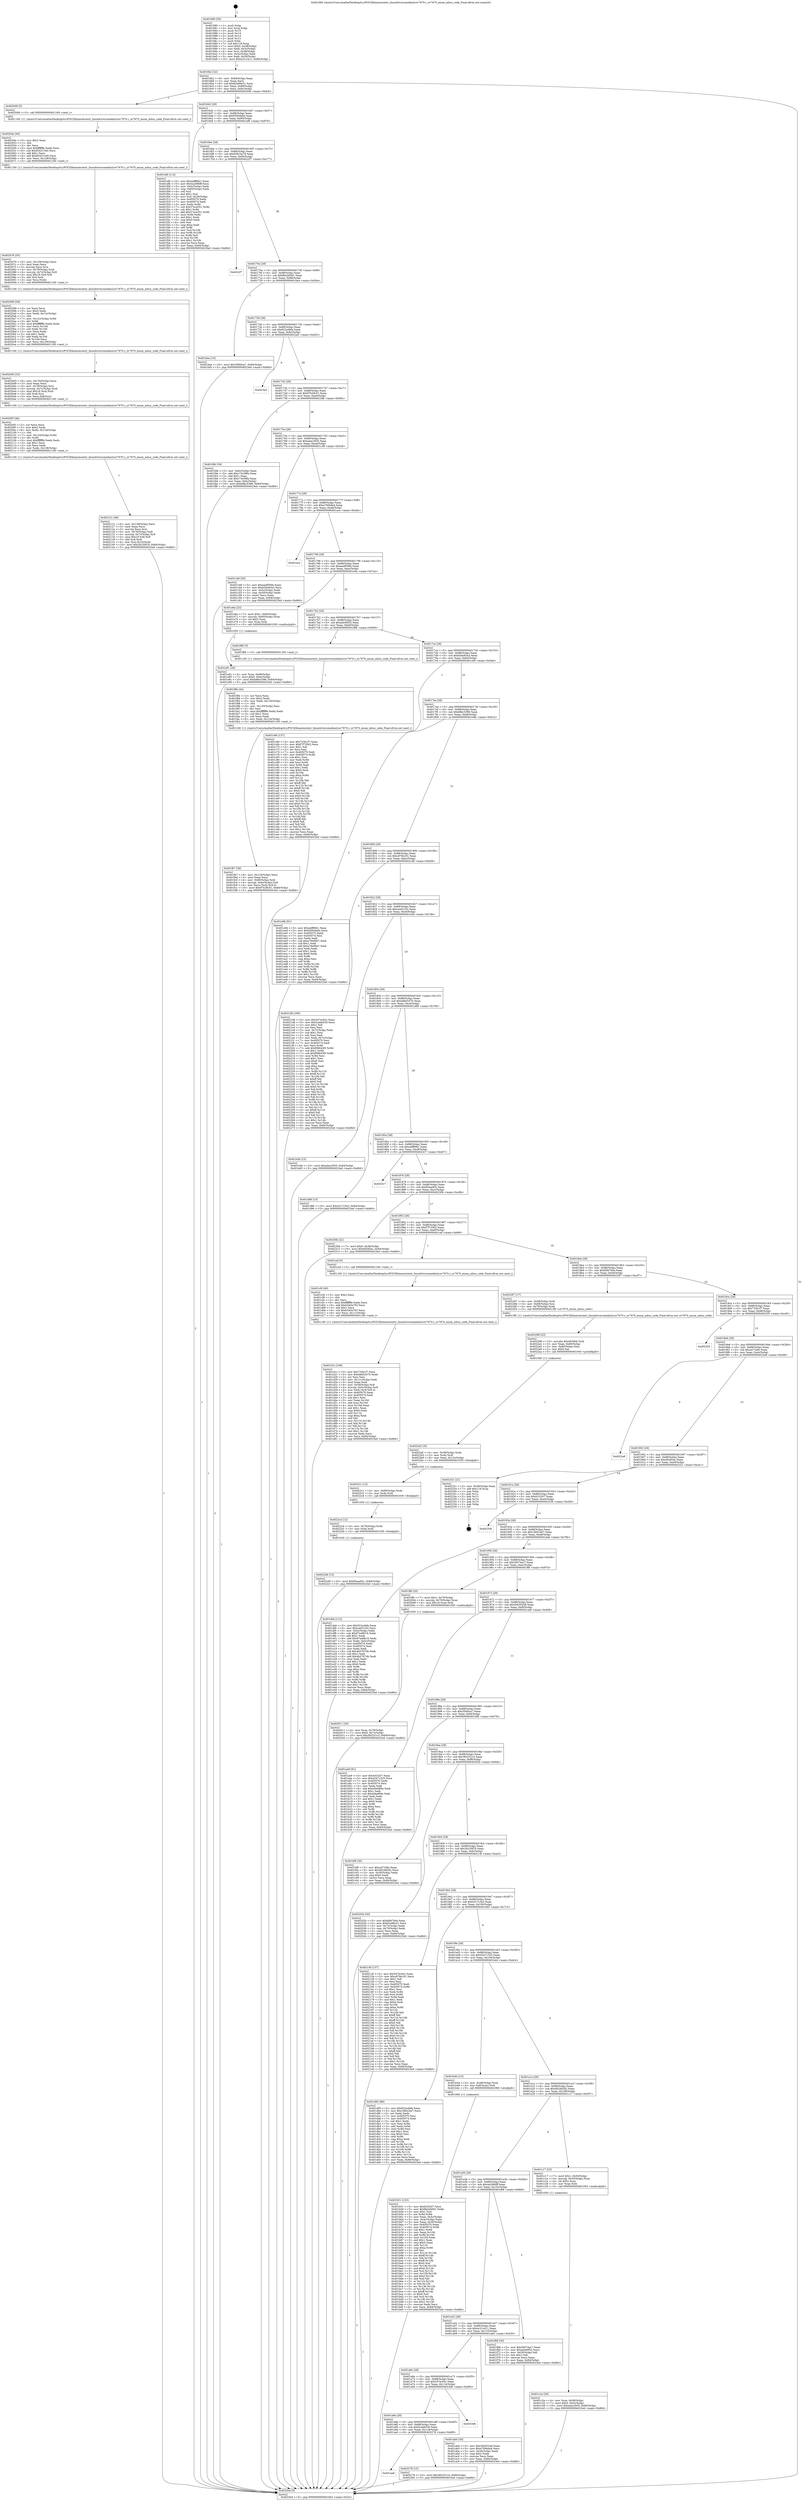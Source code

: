 digraph "0x401680" {
  label = "0x401680 (/mnt/c/Users/mathe/Desktop/tcc/POCII/binaries/extr_linuxdriversmediai2cov7670.c_ov7670_enum_mbus_code_Final-ollvm.out::main(0))"
  labelloc = "t"
  node[shape=record]

  Entry [label="",width=0.3,height=0.3,shape=circle,fillcolor=black,style=filled]
  "0x4016b2" [label="{
     0x4016b2 [32]\l
     | [instrs]\l
     &nbsp;&nbsp;0x4016b2 \<+6\>: mov -0x84(%rbp),%eax\l
     &nbsp;&nbsp;0x4016b8 \<+2\>: mov %eax,%ecx\l
     &nbsp;&nbsp;0x4016ba \<+6\>: sub $0x82e96e31,%ecx\l
     &nbsp;&nbsp;0x4016c0 \<+6\>: mov %eax,-0x88(%rbp)\l
     &nbsp;&nbsp;0x4016c6 \<+6\>: mov %ecx,-0x8c(%rbp)\l
     &nbsp;&nbsp;0x4016cc \<+6\>: je 0000000000402049 \<main+0x9c9\>\l
  }"]
  "0x402049" [label="{
     0x402049 [5]\l
     | [instrs]\l
     &nbsp;&nbsp;0x402049 \<+5\>: call 0000000000401160 \<next_i\>\l
     | [calls]\l
     &nbsp;&nbsp;0x401160 \{1\} (/mnt/c/Users/mathe/Desktop/tcc/POCII/binaries/extr_linuxdriversmediai2cov7670.c_ov7670_enum_mbus_code_Final-ollvm.out::next_i)\l
  }"]
  "0x4016d2" [label="{
     0x4016d2 [28]\l
     | [instrs]\l
     &nbsp;&nbsp;0x4016d2 \<+5\>: jmp 00000000004016d7 \<main+0x57\>\l
     &nbsp;&nbsp;0x4016d7 \<+6\>: mov -0x88(%rbp),%eax\l
     &nbsp;&nbsp;0x4016dd \<+5\>: sub $0x8300da0e,%eax\l
     &nbsp;&nbsp;0x4016e2 \<+6\>: mov %eax,-0x90(%rbp)\l
     &nbsp;&nbsp;0x4016e8 \<+6\>: je 0000000000401ef6 \<main+0x876\>\l
  }"]
  Exit [label="",width=0.3,height=0.3,shape=circle,fillcolor=black,style=filled,peripheries=2]
  "0x401ef6" [label="{
     0x401ef6 [114]\l
     | [instrs]\l
     &nbsp;&nbsp;0x401ef6 \<+5\>: mov $0xeeff89b1,%eax\l
     &nbsp;&nbsp;0x401efb \<+5\>: mov $0x4a2980ff,%ecx\l
     &nbsp;&nbsp;0x401f00 \<+3\>: mov -0x6c(%rbp),%edx\l
     &nbsp;&nbsp;0x401f03 \<+3\>: cmp -0x60(%rbp),%edx\l
     &nbsp;&nbsp;0x401f06 \<+4\>: setl %sil\l
     &nbsp;&nbsp;0x401f0a \<+4\>: and $0x1,%sil\l
     &nbsp;&nbsp;0x401f0e \<+4\>: mov %sil,-0x29(%rbp)\l
     &nbsp;&nbsp;0x401f12 \<+7\>: mov 0x405070,%edx\l
     &nbsp;&nbsp;0x401f19 \<+7\>: mov 0x405074,%edi\l
     &nbsp;&nbsp;0x401f20 \<+3\>: mov %edx,%r8d\l
     &nbsp;&nbsp;0x401f23 \<+7\>: sub $0x37ece551,%r8d\l
     &nbsp;&nbsp;0x401f2a \<+4\>: sub $0x1,%r8d\l
     &nbsp;&nbsp;0x401f2e \<+7\>: add $0x37ece551,%r8d\l
     &nbsp;&nbsp;0x401f35 \<+4\>: imul %r8d,%edx\l
     &nbsp;&nbsp;0x401f39 \<+3\>: and $0x1,%edx\l
     &nbsp;&nbsp;0x401f3c \<+3\>: cmp $0x0,%edx\l
     &nbsp;&nbsp;0x401f3f \<+4\>: sete %sil\l
     &nbsp;&nbsp;0x401f43 \<+3\>: cmp $0xa,%edi\l
     &nbsp;&nbsp;0x401f46 \<+4\>: setl %r9b\l
     &nbsp;&nbsp;0x401f4a \<+3\>: mov %sil,%r10b\l
     &nbsp;&nbsp;0x401f4d \<+3\>: and %r9b,%r10b\l
     &nbsp;&nbsp;0x401f50 \<+3\>: xor %r9b,%sil\l
     &nbsp;&nbsp;0x401f53 \<+3\>: or %sil,%r10b\l
     &nbsp;&nbsp;0x401f56 \<+4\>: test $0x1,%r10b\l
     &nbsp;&nbsp;0x401f5a \<+3\>: cmovne %ecx,%eax\l
     &nbsp;&nbsp;0x401f5d \<+6\>: mov %eax,-0x84(%rbp)\l
     &nbsp;&nbsp;0x401f63 \<+5\>: jmp 00000000004023ed \<main+0xd6d\>\l
  }"]
  "0x4016ee" [label="{
     0x4016ee [28]\l
     | [instrs]\l
     &nbsp;&nbsp;0x4016ee \<+5\>: jmp 00000000004016f3 \<main+0x73\>\l
     &nbsp;&nbsp;0x4016f3 \<+6\>: mov -0x88(%rbp),%eax\l
     &nbsp;&nbsp;0x4016f9 \<+5\>: sub $0x8391ba79,%eax\l
     &nbsp;&nbsp;0x4016fe \<+6\>: mov %eax,-0x94(%rbp)\l
     &nbsp;&nbsp;0x401704 \<+6\>: je 00000000004022f7 \<main+0xc77\>\l
  }"]
  "0x4022d9" [label="{
     0x4022d9 [15]\l
     | [instrs]\l
     &nbsp;&nbsp;0x4022d9 \<+10\>: movl $0xf5eaa92c,-0x84(%rbp)\l
     &nbsp;&nbsp;0x4022e3 \<+5\>: jmp 00000000004023ed \<main+0xd6d\>\l
  }"]
  "0x4022f7" [label="{
     0x4022f7\l
  }", style=dashed]
  "0x40170a" [label="{
     0x40170a [28]\l
     | [instrs]\l
     &nbsp;&nbsp;0x40170a \<+5\>: jmp 000000000040170f \<main+0x8f\>\l
     &nbsp;&nbsp;0x40170f \<+6\>: mov -0x88(%rbp),%eax\l
     &nbsp;&nbsp;0x401715 \<+5\>: sub $0x8b2dd561,%eax\l
     &nbsp;&nbsp;0x40171a \<+6\>: mov %eax,-0x98(%rbp)\l
     &nbsp;&nbsp;0x401720 \<+6\>: je 0000000000401bea \<main+0x56a\>\l
  }"]
  "0x4022cd" [label="{
     0x4022cd [12]\l
     | [instrs]\l
     &nbsp;&nbsp;0x4022cd \<+4\>: mov -0x78(%rbp),%rdx\l
     &nbsp;&nbsp;0x4022d1 \<+3\>: mov %rdx,%rdi\l
     &nbsp;&nbsp;0x4022d4 \<+5\>: call 0000000000401030 \<free@plt\>\l
     | [calls]\l
     &nbsp;&nbsp;0x401030 \{1\} (unknown)\l
  }"]
  "0x401bea" [label="{
     0x401bea [15]\l
     | [instrs]\l
     &nbsp;&nbsp;0x401bea \<+10\>: movl $0x35f40ca7,-0x84(%rbp)\l
     &nbsp;&nbsp;0x401bf4 \<+5\>: jmp 00000000004023ed \<main+0xd6d\>\l
  }"]
  "0x401726" [label="{
     0x401726 [28]\l
     | [instrs]\l
     &nbsp;&nbsp;0x401726 \<+5\>: jmp 000000000040172b \<main+0xab\>\l
     &nbsp;&nbsp;0x40172b \<+6\>: mov -0x88(%rbp),%eax\l
     &nbsp;&nbsp;0x401731 \<+5\>: sub $0x922a4bfa,%eax\l
     &nbsp;&nbsp;0x401736 \<+6\>: mov %eax,-0x9c(%rbp)\l
     &nbsp;&nbsp;0x40173c \<+6\>: je 00000000004023a5 \<main+0xd25\>\l
  }"]
  "0x4022c1" [label="{
     0x4022c1 [12]\l
     | [instrs]\l
     &nbsp;&nbsp;0x4022c1 \<+4\>: mov -0x68(%rbp),%rdx\l
     &nbsp;&nbsp;0x4022c5 \<+3\>: mov %rdx,%rdi\l
     &nbsp;&nbsp;0x4022c8 \<+5\>: call 0000000000401030 \<free@plt\>\l
     | [calls]\l
     &nbsp;&nbsp;0x401030 \{1\} (unknown)\l
  }"]
  "0x4023a5" [label="{
     0x4023a5\l
  }", style=dashed]
  "0x401742" [label="{
     0x401742 [28]\l
     | [instrs]\l
     &nbsp;&nbsp;0x401742 \<+5\>: jmp 0000000000401747 \<main+0xc7\>\l
     &nbsp;&nbsp;0x401747 \<+6\>: mov -0x88(%rbp),%eax\l
     &nbsp;&nbsp;0x40174d \<+5\>: sub $0x97b28c51,%eax\l
     &nbsp;&nbsp;0x401752 \<+6\>: mov %eax,-0xa0(%rbp)\l
     &nbsp;&nbsp;0x401758 \<+6\>: je 0000000000401fdb \<main+0x95b\>\l
  }"]
  "0x4022af" [label="{
     0x4022af [18]\l
     | [instrs]\l
     &nbsp;&nbsp;0x4022af \<+4\>: mov -0x58(%rbp),%rdx\l
     &nbsp;&nbsp;0x4022b3 \<+3\>: mov %rdx,%rdi\l
     &nbsp;&nbsp;0x4022b6 \<+6\>: mov %eax,-0x13c(%rbp)\l
     &nbsp;&nbsp;0x4022bc \<+5\>: call 0000000000401030 \<free@plt\>\l
     | [calls]\l
     &nbsp;&nbsp;0x401030 \{1\} (unknown)\l
  }"]
  "0x401fdb" [label="{
     0x401fdb [34]\l
     | [instrs]\l
     &nbsp;&nbsp;0x401fdb \<+3\>: mov -0x6c(%rbp),%eax\l
     &nbsp;&nbsp;0x401fde \<+5\>: add $0xc74c08fa,%eax\l
     &nbsp;&nbsp;0x401fe3 \<+3\>: add $0x1,%eax\l
     &nbsp;&nbsp;0x401fe6 \<+5\>: sub $0xc74c08fa,%eax\l
     &nbsp;&nbsp;0x401feb \<+3\>: mov %eax,-0x6c(%rbp)\l
     &nbsp;&nbsp;0x401fee \<+10\>: movl $0xb9bc5396,-0x84(%rbp)\l
     &nbsp;&nbsp;0x401ff8 \<+5\>: jmp 00000000004023ed \<main+0xd6d\>\l
  }"]
  "0x40175e" [label="{
     0x40175e [28]\l
     | [instrs]\l
     &nbsp;&nbsp;0x40175e \<+5\>: jmp 0000000000401763 \<main+0xe3\>\l
     &nbsp;&nbsp;0x401763 \<+6\>: mov -0x88(%rbp),%eax\l
     &nbsp;&nbsp;0x401769 \<+5\>: sub $0xa4ac2935,%eax\l
     &nbsp;&nbsp;0x40176e \<+6\>: mov %eax,-0xa4(%rbp)\l
     &nbsp;&nbsp;0x401774 \<+6\>: je 0000000000401c48 \<main+0x5c8\>\l
  }"]
  "0x402298" [label="{
     0x402298 [23]\l
     | [instrs]\l
     &nbsp;&nbsp;0x402298 \<+10\>: movabs $0x4030b6,%rdi\l
     &nbsp;&nbsp;0x4022a2 \<+3\>: mov %eax,-0x80(%rbp)\l
     &nbsp;&nbsp;0x4022a5 \<+3\>: mov -0x80(%rbp),%esi\l
     &nbsp;&nbsp;0x4022a8 \<+2\>: mov $0x0,%al\l
     &nbsp;&nbsp;0x4022aa \<+5\>: call 0000000000401040 \<printf@plt\>\l
     | [calls]\l
     &nbsp;&nbsp;0x401040 \{1\} (unknown)\l
  }"]
  "0x401c48" [label="{
     0x401c48 [30]\l
     | [instrs]\l
     &nbsp;&nbsp;0x401c48 \<+5\>: mov $0xaadf50bb,%eax\l
     &nbsp;&nbsp;0x401c4d \<+5\>: mov $0xb5be83a3,%ecx\l
     &nbsp;&nbsp;0x401c52 \<+3\>: mov -0x5c(%rbp),%edx\l
     &nbsp;&nbsp;0x401c55 \<+3\>: cmp -0x50(%rbp),%edx\l
     &nbsp;&nbsp;0x401c58 \<+3\>: cmovl %ecx,%eax\l
     &nbsp;&nbsp;0x401c5b \<+6\>: mov %eax,-0x84(%rbp)\l
     &nbsp;&nbsp;0x401c61 \<+5\>: jmp 00000000004023ed \<main+0xd6d\>\l
  }"]
  "0x40177a" [label="{
     0x40177a [28]\l
     | [instrs]\l
     &nbsp;&nbsp;0x40177a \<+5\>: jmp 000000000040177f \<main+0xff\>\l
     &nbsp;&nbsp;0x40177f \<+6\>: mov -0x88(%rbp),%eax\l
     &nbsp;&nbsp;0x401785 \<+5\>: sub $0xa700bde4,%eax\l
     &nbsp;&nbsp;0x40178a \<+6\>: mov %eax,-0xa8(%rbp)\l
     &nbsp;&nbsp;0x401790 \<+6\>: je 0000000000401ace \<main+0x44e\>\l
  }"]
  "0x401aa6" [label="{
     0x401aa6\l
  }", style=dashed]
  "0x401ace" [label="{
     0x401ace\l
  }", style=dashed]
  "0x401796" [label="{
     0x401796 [28]\l
     | [instrs]\l
     &nbsp;&nbsp;0x401796 \<+5\>: jmp 000000000040179b \<main+0x11b\>\l
     &nbsp;&nbsp;0x40179b \<+6\>: mov -0x88(%rbp),%eax\l
     &nbsp;&nbsp;0x4017a1 \<+5\>: sub $0xaadf50bb,%eax\l
     &nbsp;&nbsp;0x4017a6 \<+6\>: mov %eax,-0xac(%rbp)\l
     &nbsp;&nbsp;0x4017ac \<+6\>: je 0000000000401e6a \<main+0x7ea\>\l
  }"]
  "0x402278" [label="{
     0x402278 [15]\l
     | [instrs]\l
     &nbsp;&nbsp;0x402278 \<+10\>: movl $0x383251c3,-0x84(%rbp)\l
     &nbsp;&nbsp;0x402282 \<+5\>: jmp 00000000004023ed \<main+0xd6d\>\l
  }"]
  "0x401e6a" [label="{
     0x401e6a [23]\l
     | [instrs]\l
     &nbsp;&nbsp;0x401e6a \<+7\>: movl $0x1,-0x60(%rbp)\l
     &nbsp;&nbsp;0x401e71 \<+4\>: movslq -0x60(%rbp),%rax\l
     &nbsp;&nbsp;0x401e75 \<+4\>: shl $0x2,%rax\l
     &nbsp;&nbsp;0x401e79 \<+3\>: mov %rax,%rdi\l
     &nbsp;&nbsp;0x401e7c \<+5\>: call 0000000000401050 \<malloc@plt\>\l
     | [calls]\l
     &nbsp;&nbsp;0x401050 \{1\} (unknown)\l
  }"]
  "0x4017b2" [label="{
     0x4017b2 [28]\l
     | [instrs]\l
     &nbsp;&nbsp;0x4017b2 \<+5\>: jmp 00000000004017b7 \<main+0x137\>\l
     &nbsp;&nbsp;0x4017b7 \<+6\>: mov -0x88(%rbp),%eax\l
     &nbsp;&nbsp;0x4017bd \<+5\>: sub $0xadc90f33,%eax\l
     &nbsp;&nbsp;0x4017c2 \<+6\>: mov %eax,-0xb0(%rbp)\l
     &nbsp;&nbsp;0x4017c8 \<+6\>: je 0000000000401f86 \<main+0x906\>\l
  }"]
  "0x401a8a" [label="{
     0x401a8a [28]\l
     | [instrs]\l
     &nbsp;&nbsp;0x401a8a \<+5\>: jmp 0000000000401a8f \<main+0x40f\>\l
     &nbsp;&nbsp;0x401a8f \<+6\>: mov -0x88(%rbp),%eax\l
     &nbsp;&nbsp;0x401a95 \<+5\>: sub $0x5cabb530,%eax\l
     &nbsp;&nbsp;0x401a9a \<+6\>: mov %eax,-0x118(%rbp)\l
     &nbsp;&nbsp;0x401aa0 \<+6\>: je 0000000000402278 \<main+0xbf8\>\l
  }"]
  "0x401f86" [label="{
     0x401f86 [5]\l
     | [instrs]\l
     &nbsp;&nbsp;0x401f86 \<+5\>: call 0000000000401160 \<next_i\>\l
     | [calls]\l
     &nbsp;&nbsp;0x401160 \{1\} (/mnt/c/Users/mathe/Desktop/tcc/POCII/binaries/extr_linuxdriversmediai2cov7670.c_ov7670_enum_mbus_code_Final-ollvm.out::next_i)\l
  }"]
  "0x4017ce" [label="{
     0x4017ce [28]\l
     | [instrs]\l
     &nbsp;&nbsp;0x4017ce \<+5\>: jmp 00000000004017d3 \<main+0x153\>\l
     &nbsp;&nbsp;0x4017d3 \<+6\>: mov -0x88(%rbp),%eax\l
     &nbsp;&nbsp;0x4017d9 \<+5\>: sub $0xb5be83a3,%eax\l
     &nbsp;&nbsp;0x4017de \<+6\>: mov %eax,-0xb4(%rbp)\l
     &nbsp;&nbsp;0x4017e4 \<+6\>: je 0000000000401c66 \<main+0x5e6\>\l
  }"]
  "0x4023d6" [label="{
     0x4023d6\l
  }", style=dashed]
  "0x401c66" [label="{
     0x401c66 [137]\l
     | [instrs]\l
     &nbsp;&nbsp;0x401c66 \<+5\>: mov $0x733b1f7,%eax\l
     &nbsp;&nbsp;0x401c6b \<+5\>: mov $0xf7f73562,%ecx\l
     &nbsp;&nbsp;0x401c70 \<+2\>: mov $0x1,%dl\l
     &nbsp;&nbsp;0x401c72 \<+2\>: xor %esi,%esi\l
     &nbsp;&nbsp;0x401c74 \<+7\>: mov 0x405070,%edi\l
     &nbsp;&nbsp;0x401c7b \<+8\>: mov 0x405074,%r8d\l
     &nbsp;&nbsp;0x401c83 \<+3\>: sub $0x1,%esi\l
     &nbsp;&nbsp;0x401c86 \<+3\>: mov %edi,%r9d\l
     &nbsp;&nbsp;0x401c89 \<+3\>: add %esi,%r9d\l
     &nbsp;&nbsp;0x401c8c \<+4\>: imul %r9d,%edi\l
     &nbsp;&nbsp;0x401c90 \<+3\>: and $0x1,%edi\l
     &nbsp;&nbsp;0x401c93 \<+3\>: cmp $0x0,%edi\l
     &nbsp;&nbsp;0x401c96 \<+4\>: sete %r10b\l
     &nbsp;&nbsp;0x401c9a \<+4\>: cmp $0xa,%r8d\l
     &nbsp;&nbsp;0x401c9e \<+4\>: setl %r11b\l
     &nbsp;&nbsp;0x401ca2 \<+3\>: mov %r10b,%bl\l
     &nbsp;&nbsp;0x401ca5 \<+3\>: xor $0xff,%bl\l
     &nbsp;&nbsp;0x401ca8 \<+3\>: mov %r11b,%r14b\l
     &nbsp;&nbsp;0x401cab \<+4\>: xor $0xff,%r14b\l
     &nbsp;&nbsp;0x401caf \<+3\>: xor $0x0,%dl\l
     &nbsp;&nbsp;0x401cb2 \<+3\>: mov %bl,%r15b\l
     &nbsp;&nbsp;0x401cb5 \<+4\>: and $0x0,%r15b\l
     &nbsp;&nbsp;0x401cb9 \<+3\>: and %dl,%r10b\l
     &nbsp;&nbsp;0x401cbc \<+3\>: mov %r14b,%r12b\l
     &nbsp;&nbsp;0x401cbf \<+4\>: and $0x0,%r12b\l
     &nbsp;&nbsp;0x401cc3 \<+3\>: and %dl,%r11b\l
     &nbsp;&nbsp;0x401cc6 \<+3\>: or %r10b,%r15b\l
     &nbsp;&nbsp;0x401cc9 \<+3\>: or %r11b,%r12b\l
     &nbsp;&nbsp;0x401ccc \<+3\>: xor %r12b,%r15b\l
     &nbsp;&nbsp;0x401ccf \<+3\>: or %r14b,%bl\l
     &nbsp;&nbsp;0x401cd2 \<+3\>: xor $0xff,%bl\l
     &nbsp;&nbsp;0x401cd5 \<+3\>: or $0x0,%dl\l
     &nbsp;&nbsp;0x401cd8 \<+2\>: and %dl,%bl\l
     &nbsp;&nbsp;0x401cda \<+3\>: or %bl,%r15b\l
     &nbsp;&nbsp;0x401cdd \<+4\>: test $0x1,%r15b\l
     &nbsp;&nbsp;0x401ce1 \<+3\>: cmovne %ecx,%eax\l
     &nbsp;&nbsp;0x401ce4 \<+6\>: mov %eax,-0x84(%rbp)\l
     &nbsp;&nbsp;0x401cea \<+5\>: jmp 00000000004023ed \<main+0xd6d\>\l
  }"]
  "0x4017ea" [label="{
     0x4017ea [28]\l
     | [instrs]\l
     &nbsp;&nbsp;0x4017ea \<+5\>: jmp 00000000004017ef \<main+0x16f\>\l
     &nbsp;&nbsp;0x4017ef \<+6\>: mov -0x88(%rbp),%eax\l
     &nbsp;&nbsp;0x4017f5 \<+5\>: sub $0xb9bc5396,%eax\l
     &nbsp;&nbsp;0x4017fa \<+6\>: mov %eax,-0xb8(%rbp)\l
     &nbsp;&nbsp;0x401800 \<+6\>: je 0000000000401e9b \<main+0x81b\>\l
  }"]
  "0x402121" [label="{
     0x402121 [46]\l
     | [instrs]\l
     &nbsp;&nbsp;0x402121 \<+6\>: mov -0x138(%rbp),%ecx\l
     &nbsp;&nbsp;0x402127 \<+3\>: imul %eax,%ecx\l
     &nbsp;&nbsp;0x40212a \<+3\>: movslq %ecx,%rsi\l
     &nbsp;&nbsp;0x40212d \<+4\>: mov -0x78(%rbp),%rdi\l
     &nbsp;&nbsp;0x402131 \<+4\>: movslq -0x7c(%rbp),%r8\l
     &nbsp;&nbsp;0x402135 \<+4\>: imul $0x18,%r8,%r8\l
     &nbsp;&nbsp;0x402139 \<+3\>: add %r8,%rdi\l
     &nbsp;&nbsp;0x40213c \<+4\>: mov %rsi,0x10(%rdi)\l
     &nbsp;&nbsp;0x402140 \<+10\>: movl $0x3b230f19,-0x84(%rbp)\l
     &nbsp;&nbsp;0x40214a \<+5\>: jmp 00000000004023ed \<main+0xd6d\>\l
  }"]
  "0x401e9b" [label="{
     0x401e9b [91]\l
     | [instrs]\l
     &nbsp;&nbsp;0x401e9b \<+5\>: mov $0xeeff89b1,%eax\l
     &nbsp;&nbsp;0x401ea0 \<+5\>: mov $0x8300da0e,%ecx\l
     &nbsp;&nbsp;0x401ea5 \<+7\>: mov 0x405070,%edx\l
     &nbsp;&nbsp;0x401eac \<+7\>: mov 0x405074,%esi\l
     &nbsp;&nbsp;0x401eb3 \<+2\>: mov %edx,%edi\l
     &nbsp;&nbsp;0x401eb5 \<+6\>: sub $0xa76e99a7,%edi\l
     &nbsp;&nbsp;0x401ebb \<+3\>: sub $0x1,%edi\l
     &nbsp;&nbsp;0x401ebe \<+6\>: add $0xa76e99a7,%edi\l
     &nbsp;&nbsp;0x401ec4 \<+3\>: imul %edi,%edx\l
     &nbsp;&nbsp;0x401ec7 \<+3\>: and $0x1,%edx\l
     &nbsp;&nbsp;0x401eca \<+3\>: cmp $0x0,%edx\l
     &nbsp;&nbsp;0x401ecd \<+4\>: sete %r8b\l
     &nbsp;&nbsp;0x401ed1 \<+3\>: cmp $0xa,%esi\l
     &nbsp;&nbsp;0x401ed4 \<+4\>: setl %r9b\l
     &nbsp;&nbsp;0x401ed8 \<+3\>: mov %r8b,%r10b\l
     &nbsp;&nbsp;0x401edb \<+3\>: and %r9b,%r10b\l
     &nbsp;&nbsp;0x401ede \<+3\>: xor %r9b,%r8b\l
     &nbsp;&nbsp;0x401ee1 \<+3\>: or %r8b,%r10b\l
     &nbsp;&nbsp;0x401ee4 \<+4\>: test $0x1,%r10b\l
     &nbsp;&nbsp;0x401ee8 \<+3\>: cmovne %ecx,%eax\l
     &nbsp;&nbsp;0x401eeb \<+6\>: mov %eax,-0x84(%rbp)\l
     &nbsp;&nbsp;0x401ef1 \<+5\>: jmp 00000000004023ed \<main+0xd6d\>\l
  }"]
  "0x401806" [label="{
     0x401806 [28]\l
     | [instrs]\l
     &nbsp;&nbsp;0x401806 \<+5\>: jmp 000000000040180b \<main+0x18b\>\l
     &nbsp;&nbsp;0x40180b \<+6\>: mov -0x88(%rbp),%eax\l
     &nbsp;&nbsp;0x401811 \<+5\>: sub $0xc878e181,%eax\l
     &nbsp;&nbsp;0x401816 \<+6\>: mov %eax,-0xbc(%rbp)\l
     &nbsp;&nbsp;0x40181c \<+6\>: je 00000000004021d8 \<main+0xb58\>\l
  }"]
  "0x4020f3" [label="{
     0x4020f3 [46]\l
     | [instrs]\l
     &nbsp;&nbsp;0x4020f3 \<+2\>: xor %ecx,%ecx\l
     &nbsp;&nbsp;0x4020f5 \<+5\>: mov $0x2,%edx\l
     &nbsp;&nbsp;0x4020fa \<+6\>: mov %edx,-0x134(%rbp)\l
     &nbsp;&nbsp;0x402100 \<+1\>: cltd\l
     &nbsp;&nbsp;0x402101 \<+7\>: mov -0x134(%rbp),%r9d\l
     &nbsp;&nbsp;0x402108 \<+3\>: idiv %r9d\l
     &nbsp;&nbsp;0x40210b \<+6\>: imul $0xfffffffe,%edx,%edx\l
     &nbsp;&nbsp;0x402111 \<+3\>: sub $0x1,%ecx\l
     &nbsp;&nbsp;0x402114 \<+2\>: sub %ecx,%edx\l
     &nbsp;&nbsp;0x402116 \<+6\>: mov %edx,-0x138(%rbp)\l
     &nbsp;&nbsp;0x40211c \<+5\>: call 0000000000401160 \<next_i\>\l
     | [calls]\l
     &nbsp;&nbsp;0x401160 \{1\} (/mnt/c/Users/mathe/Desktop/tcc/POCII/binaries/extr_linuxdriversmediai2cov7670.c_ov7670_enum_mbus_code_Final-ollvm.out::next_i)\l
  }"]
  "0x4021d8" [label="{
     0x4021d8 [160]\l
     | [instrs]\l
     &nbsp;&nbsp;0x4021d8 \<+5\>: mov $0x547ec92c,%eax\l
     &nbsp;&nbsp;0x4021dd \<+5\>: mov $0x5cabb530,%ecx\l
     &nbsp;&nbsp;0x4021e2 \<+2\>: mov $0x1,%dl\l
     &nbsp;&nbsp;0x4021e4 \<+2\>: xor %esi,%esi\l
     &nbsp;&nbsp;0x4021e6 \<+3\>: mov -0x7c(%rbp),%edi\l
     &nbsp;&nbsp;0x4021e9 \<+3\>: sub $0x1,%esi\l
     &nbsp;&nbsp;0x4021ec \<+2\>: sub %esi,%edi\l
     &nbsp;&nbsp;0x4021ee \<+3\>: mov %edi,-0x7c(%rbp)\l
     &nbsp;&nbsp;0x4021f1 \<+7\>: mov 0x405070,%esi\l
     &nbsp;&nbsp;0x4021f8 \<+7\>: mov 0x405074,%edi\l
     &nbsp;&nbsp;0x4021ff \<+3\>: mov %esi,%r8d\l
     &nbsp;&nbsp;0x402202 \<+7\>: add $0xf08643f5,%r8d\l
     &nbsp;&nbsp;0x402209 \<+4\>: sub $0x1,%r8d\l
     &nbsp;&nbsp;0x40220d \<+7\>: sub $0xf08643f5,%r8d\l
     &nbsp;&nbsp;0x402214 \<+4\>: imul %r8d,%esi\l
     &nbsp;&nbsp;0x402218 \<+3\>: and $0x1,%esi\l
     &nbsp;&nbsp;0x40221b \<+3\>: cmp $0x0,%esi\l
     &nbsp;&nbsp;0x40221e \<+4\>: sete %r9b\l
     &nbsp;&nbsp;0x402222 \<+3\>: cmp $0xa,%edi\l
     &nbsp;&nbsp;0x402225 \<+4\>: setl %r10b\l
     &nbsp;&nbsp;0x402229 \<+3\>: mov %r9b,%r11b\l
     &nbsp;&nbsp;0x40222c \<+4\>: xor $0xff,%r11b\l
     &nbsp;&nbsp;0x402230 \<+3\>: mov %r10b,%bl\l
     &nbsp;&nbsp;0x402233 \<+3\>: xor $0xff,%bl\l
     &nbsp;&nbsp;0x402236 \<+3\>: xor $0x0,%dl\l
     &nbsp;&nbsp;0x402239 \<+3\>: mov %r11b,%r14b\l
     &nbsp;&nbsp;0x40223c \<+4\>: and $0x0,%r14b\l
     &nbsp;&nbsp;0x402240 \<+3\>: and %dl,%r9b\l
     &nbsp;&nbsp;0x402243 \<+3\>: mov %bl,%r15b\l
     &nbsp;&nbsp;0x402246 \<+4\>: and $0x0,%r15b\l
     &nbsp;&nbsp;0x40224a \<+3\>: and %dl,%r10b\l
     &nbsp;&nbsp;0x40224d \<+3\>: or %r9b,%r14b\l
     &nbsp;&nbsp;0x402250 \<+3\>: or %r10b,%r15b\l
     &nbsp;&nbsp;0x402253 \<+3\>: xor %r15b,%r14b\l
     &nbsp;&nbsp;0x402256 \<+3\>: or %bl,%r11b\l
     &nbsp;&nbsp;0x402259 \<+4\>: xor $0xff,%r11b\l
     &nbsp;&nbsp;0x40225d \<+3\>: or $0x0,%dl\l
     &nbsp;&nbsp;0x402260 \<+3\>: and %dl,%r11b\l
     &nbsp;&nbsp;0x402263 \<+3\>: or %r11b,%r14b\l
     &nbsp;&nbsp;0x402266 \<+4\>: test $0x1,%r14b\l
     &nbsp;&nbsp;0x40226a \<+3\>: cmovne %ecx,%eax\l
     &nbsp;&nbsp;0x40226d \<+6\>: mov %eax,-0x84(%rbp)\l
     &nbsp;&nbsp;0x402273 \<+5\>: jmp 00000000004023ed \<main+0xd6d\>\l
  }"]
  "0x401822" [label="{
     0x401822 [28]\l
     | [instrs]\l
     &nbsp;&nbsp;0x401822 \<+5\>: jmp 0000000000401827 \<main+0x1a7\>\l
     &nbsp;&nbsp;0x401827 \<+6\>: mov -0x88(%rbp),%eax\l
     &nbsp;&nbsp;0x40182d \<+5\>: sub $0xcee01c52,%eax\l
     &nbsp;&nbsp;0x401832 \<+6\>: mov %eax,-0xc0(%rbp)\l
     &nbsp;&nbsp;0x401838 \<+6\>: je 0000000000401e5b \<main+0x7db\>\l
  }"]
  "0x4020d3" [label="{
     0x4020d3 [32]\l
     | [instrs]\l
     &nbsp;&nbsp;0x4020d3 \<+6\>: mov -0x130(%rbp),%ecx\l
     &nbsp;&nbsp;0x4020d9 \<+3\>: imul %eax,%ecx\l
     &nbsp;&nbsp;0x4020dc \<+4\>: mov -0x78(%rbp),%rsi\l
     &nbsp;&nbsp;0x4020e0 \<+4\>: movslq -0x7c(%rbp),%rdi\l
     &nbsp;&nbsp;0x4020e4 \<+4\>: imul $0x18,%rdi,%rdi\l
     &nbsp;&nbsp;0x4020e8 \<+3\>: add %rdi,%rsi\l
     &nbsp;&nbsp;0x4020eb \<+3\>: mov %ecx,0x8(%rsi)\l
     &nbsp;&nbsp;0x4020ee \<+5\>: call 0000000000401160 \<next_i\>\l
     | [calls]\l
     &nbsp;&nbsp;0x401160 \{1\} (/mnt/c/Users/mathe/Desktop/tcc/POCII/binaries/extr_linuxdriversmediai2cov7670.c_ov7670_enum_mbus_code_Final-ollvm.out::next_i)\l
  }"]
  "0x401e5b" [label="{
     0x401e5b [15]\l
     | [instrs]\l
     &nbsp;&nbsp;0x401e5b \<+10\>: movl $0xa4ac2935,-0x84(%rbp)\l
     &nbsp;&nbsp;0x401e65 \<+5\>: jmp 00000000004023ed \<main+0xd6d\>\l
  }"]
  "0x40183e" [label="{
     0x40183e [28]\l
     | [instrs]\l
     &nbsp;&nbsp;0x40183e \<+5\>: jmp 0000000000401843 \<main+0x1c3\>\l
     &nbsp;&nbsp;0x401843 \<+6\>: mov -0x88(%rbp),%eax\l
     &nbsp;&nbsp;0x401849 \<+5\>: sub $0xddb02470,%eax\l
     &nbsp;&nbsp;0x40184e \<+6\>: mov %eax,-0xc4(%rbp)\l
     &nbsp;&nbsp;0x401854 \<+6\>: je 0000000000401d86 \<main+0x706\>\l
  }"]
  "0x402099" [label="{
     0x402099 [58]\l
     | [instrs]\l
     &nbsp;&nbsp;0x402099 \<+2\>: xor %ecx,%ecx\l
     &nbsp;&nbsp;0x40209b \<+5\>: mov $0x2,%edx\l
     &nbsp;&nbsp;0x4020a0 \<+6\>: mov %edx,-0x12c(%rbp)\l
     &nbsp;&nbsp;0x4020a6 \<+1\>: cltd\l
     &nbsp;&nbsp;0x4020a7 \<+7\>: mov -0x12c(%rbp),%r9d\l
     &nbsp;&nbsp;0x4020ae \<+3\>: idiv %r9d\l
     &nbsp;&nbsp;0x4020b1 \<+6\>: imul $0xfffffffe,%edx,%edx\l
     &nbsp;&nbsp;0x4020b7 \<+3\>: mov %ecx,%r10d\l
     &nbsp;&nbsp;0x4020ba \<+3\>: sub %edx,%r10d\l
     &nbsp;&nbsp;0x4020bd \<+2\>: mov %ecx,%edx\l
     &nbsp;&nbsp;0x4020bf \<+3\>: sub $0x1,%edx\l
     &nbsp;&nbsp;0x4020c2 \<+3\>: add %edx,%r10d\l
     &nbsp;&nbsp;0x4020c5 \<+3\>: sub %r10d,%ecx\l
     &nbsp;&nbsp;0x4020c8 \<+6\>: mov %ecx,-0x130(%rbp)\l
     &nbsp;&nbsp;0x4020ce \<+5\>: call 0000000000401160 \<next_i\>\l
     | [calls]\l
     &nbsp;&nbsp;0x401160 \{1\} (/mnt/c/Users/mathe/Desktop/tcc/POCII/binaries/extr_linuxdriversmediai2cov7670.c_ov7670_enum_mbus_code_Final-ollvm.out::next_i)\l
  }"]
  "0x401d86" [label="{
     0x401d86 [15]\l
     | [instrs]\l
     &nbsp;&nbsp;0x401d86 \<+10\>: movl $0x4317c3e3,-0x84(%rbp)\l
     &nbsp;&nbsp;0x401d90 \<+5\>: jmp 00000000004023ed \<main+0xd6d\>\l
  }"]
  "0x40185a" [label="{
     0x40185a [28]\l
     | [instrs]\l
     &nbsp;&nbsp;0x40185a \<+5\>: jmp 000000000040185f \<main+0x1df\>\l
     &nbsp;&nbsp;0x40185f \<+6\>: mov -0x88(%rbp),%eax\l
     &nbsp;&nbsp;0x401865 \<+5\>: sub $0xeeff89b1,%eax\l
     &nbsp;&nbsp;0x40186a \<+6\>: mov %eax,-0xc8(%rbp)\l
     &nbsp;&nbsp;0x401870 \<+6\>: je 00000000004023c7 \<main+0xd47\>\l
  }"]
  "0x402076" [label="{
     0x402076 [35]\l
     | [instrs]\l
     &nbsp;&nbsp;0x402076 \<+6\>: mov -0x128(%rbp),%ecx\l
     &nbsp;&nbsp;0x40207c \<+3\>: imul %eax,%ecx\l
     &nbsp;&nbsp;0x40207f \<+3\>: movslq %ecx,%rsi\l
     &nbsp;&nbsp;0x402082 \<+4\>: mov -0x78(%rbp),%rdi\l
     &nbsp;&nbsp;0x402086 \<+4\>: movslq -0x7c(%rbp),%r8\l
     &nbsp;&nbsp;0x40208a \<+4\>: imul $0x18,%r8,%r8\l
     &nbsp;&nbsp;0x40208e \<+3\>: add %r8,%rdi\l
     &nbsp;&nbsp;0x402091 \<+3\>: mov %rsi,(%rdi)\l
     &nbsp;&nbsp;0x402094 \<+5\>: call 0000000000401160 \<next_i\>\l
     | [calls]\l
     &nbsp;&nbsp;0x401160 \{1\} (/mnt/c/Users/mathe/Desktop/tcc/POCII/binaries/extr_linuxdriversmediai2cov7670.c_ov7670_enum_mbus_code_Final-ollvm.out::next_i)\l
  }"]
  "0x4023c7" [label="{
     0x4023c7\l
  }", style=dashed]
  "0x401876" [label="{
     0x401876 [28]\l
     | [instrs]\l
     &nbsp;&nbsp;0x401876 \<+5\>: jmp 000000000040187b \<main+0x1fb\>\l
     &nbsp;&nbsp;0x40187b \<+6\>: mov -0x88(%rbp),%eax\l
     &nbsp;&nbsp;0x401881 \<+5\>: sub $0xf5eaa92c,%eax\l
     &nbsp;&nbsp;0x401886 \<+6\>: mov %eax,-0xcc(%rbp)\l
     &nbsp;&nbsp;0x40188c \<+6\>: je 000000000040230b \<main+0xc8b\>\l
  }"]
  "0x40204e" [label="{
     0x40204e [40]\l
     | [instrs]\l
     &nbsp;&nbsp;0x40204e \<+5\>: mov $0x2,%ecx\l
     &nbsp;&nbsp;0x402053 \<+1\>: cltd\l
     &nbsp;&nbsp;0x402054 \<+2\>: idiv %ecx\l
     &nbsp;&nbsp;0x402056 \<+6\>: imul $0xfffffffe,%edx,%ecx\l
     &nbsp;&nbsp;0x40205c \<+6\>: sub $0x83431340,%ecx\l
     &nbsp;&nbsp;0x402062 \<+3\>: add $0x1,%ecx\l
     &nbsp;&nbsp;0x402065 \<+6\>: add $0x83431340,%ecx\l
     &nbsp;&nbsp;0x40206b \<+6\>: mov %ecx,-0x128(%rbp)\l
     &nbsp;&nbsp;0x402071 \<+5\>: call 0000000000401160 \<next_i\>\l
     | [calls]\l
     &nbsp;&nbsp;0x401160 \{1\} (/mnt/c/Users/mathe/Desktop/tcc/POCII/binaries/extr_linuxdriversmediai2cov7670.c_ov7670_enum_mbus_code_Final-ollvm.out::next_i)\l
  }"]
  "0x40230b" [label="{
     0x40230b [22]\l
     | [instrs]\l
     &nbsp;&nbsp;0x40230b \<+7\>: movl $0x0,-0x38(%rbp)\l
     &nbsp;&nbsp;0x402312 \<+10\>: movl $0xd0285ac,-0x84(%rbp)\l
     &nbsp;&nbsp;0x40231c \<+5\>: jmp 00000000004023ed \<main+0xd6d\>\l
  }"]
  "0x401892" [label="{
     0x401892 [28]\l
     | [instrs]\l
     &nbsp;&nbsp;0x401892 \<+5\>: jmp 0000000000401897 \<main+0x217\>\l
     &nbsp;&nbsp;0x401897 \<+6\>: mov -0x88(%rbp),%eax\l
     &nbsp;&nbsp;0x40189d \<+5\>: sub $0xf7f73562,%eax\l
     &nbsp;&nbsp;0x4018a2 \<+6\>: mov %eax,-0xd0(%rbp)\l
     &nbsp;&nbsp;0x4018a8 \<+6\>: je 0000000000401cef \<main+0x66f\>\l
  }"]
  "0x402011" [label="{
     0x402011 [26]\l
     | [instrs]\l
     &nbsp;&nbsp;0x402011 \<+4\>: mov %rax,-0x78(%rbp)\l
     &nbsp;&nbsp;0x402015 \<+7\>: movl $0x0,-0x7c(%rbp)\l
     &nbsp;&nbsp;0x40201c \<+10\>: movl $0x383251c3,-0x84(%rbp)\l
     &nbsp;&nbsp;0x402026 \<+5\>: jmp 00000000004023ed \<main+0xd6d\>\l
  }"]
  "0x401cef" [label="{
     0x401cef [5]\l
     | [instrs]\l
     &nbsp;&nbsp;0x401cef \<+5\>: call 0000000000401160 \<next_i\>\l
     | [calls]\l
     &nbsp;&nbsp;0x401160 \{1\} (/mnt/c/Users/mathe/Desktop/tcc/POCII/binaries/extr_linuxdriversmediai2cov7670.c_ov7670_enum_mbus_code_Final-ollvm.out::next_i)\l
  }"]
  "0x4018ae" [label="{
     0x4018ae [28]\l
     | [instrs]\l
     &nbsp;&nbsp;0x4018ae \<+5\>: jmp 00000000004018b3 \<main+0x233\>\l
     &nbsp;&nbsp;0x4018b3 \<+6\>: mov -0x88(%rbp),%eax\l
     &nbsp;&nbsp;0x4018b9 \<+5\>: sub $0xfdf47b0e,%eax\l
     &nbsp;&nbsp;0x4018be \<+6\>: mov %eax,-0xd4(%rbp)\l
     &nbsp;&nbsp;0x4018c4 \<+6\>: je 0000000000402287 \<main+0xc07\>\l
  }"]
  "0x401fb7" [label="{
     0x401fb7 [36]\l
     | [instrs]\l
     &nbsp;&nbsp;0x401fb7 \<+6\>: mov -0x124(%rbp),%ecx\l
     &nbsp;&nbsp;0x401fbd \<+3\>: imul %eax,%ecx\l
     &nbsp;&nbsp;0x401fc0 \<+4\>: mov -0x68(%rbp),%rdi\l
     &nbsp;&nbsp;0x401fc4 \<+4\>: movslq -0x6c(%rbp),%r8\l
     &nbsp;&nbsp;0x401fc8 \<+4\>: mov %ecx,(%rdi,%r8,4)\l
     &nbsp;&nbsp;0x401fcc \<+10\>: movl $0x97b28c51,-0x84(%rbp)\l
     &nbsp;&nbsp;0x401fd6 \<+5\>: jmp 00000000004023ed \<main+0xd6d\>\l
  }"]
  "0x402287" [label="{
     0x402287 [17]\l
     | [instrs]\l
     &nbsp;&nbsp;0x402287 \<+4\>: mov -0x58(%rbp),%rdi\l
     &nbsp;&nbsp;0x40228b \<+4\>: mov -0x68(%rbp),%rsi\l
     &nbsp;&nbsp;0x40228f \<+4\>: mov -0x78(%rbp),%rdx\l
     &nbsp;&nbsp;0x402293 \<+5\>: call 00000000004013f0 \<ov7670_enum_mbus_code\>\l
     | [calls]\l
     &nbsp;&nbsp;0x4013f0 \{1\} (/mnt/c/Users/mathe/Desktop/tcc/POCII/binaries/extr_linuxdriversmediai2cov7670.c_ov7670_enum_mbus_code_Final-ollvm.out::ov7670_enum_mbus_code)\l
  }"]
  "0x4018ca" [label="{
     0x4018ca [28]\l
     | [instrs]\l
     &nbsp;&nbsp;0x4018ca \<+5\>: jmp 00000000004018cf \<main+0x24f\>\l
     &nbsp;&nbsp;0x4018cf \<+6\>: mov -0x88(%rbp),%eax\l
     &nbsp;&nbsp;0x4018d5 \<+5\>: sub $0x733b1f7,%eax\l
     &nbsp;&nbsp;0x4018da \<+6\>: mov %eax,-0xd8(%rbp)\l
     &nbsp;&nbsp;0x4018e0 \<+6\>: je 0000000000402355 \<main+0xcd5\>\l
  }"]
  "0x401f8b" [label="{
     0x401f8b [44]\l
     | [instrs]\l
     &nbsp;&nbsp;0x401f8b \<+2\>: xor %ecx,%ecx\l
     &nbsp;&nbsp;0x401f8d \<+5\>: mov $0x2,%edx\l
     &nbsp;&nbsp;0x401f92 \<+6\>: mov %edx,-0x120(%rbp)\l
     &nbsp;&nbsp;0x401f98 \<+1\>: cltd\l
     &nbsp;&nbsp;0x401f99 \<+6\>: mov -0x120(%rbp),%esi\l
     &nbsp;&nbsp;0x401f9f \<+2\>: idiv %esi\l
     &nbsp;&nbsp;0x401fa1 \<+6\>: imul $0xfffffffe,%edx,%edx\l
     &nbsp;&nbsp;0x401fa7 \<+3\>: sub $0x1,%ecx\l
     &nbsp;&nbsp;0x401faa \<+2\>: sub %ecx,%edx\l
     &nbsp;&nbsp;0x401fac \<+6\>: mov %edx,-0x124(%rbp)\l
     &nbsp;&nbsp;0x401fb2 \<+5\>: call 0000000000401160 \<next_i\>\l
     | [calls]\l
     &nbsp;&nbsp;0x401160 \{1\} (/mnt/c/Users/mathe/Desktop/tcc/POCII/binaries/extr_linuxdriversmediai2cov7670.c_ov7670_enum_mbus_code_Final-ollvm.out::next_i)\l
  }"]
  "0x402355" [label="{
     0x402355\l
  }", style=dashed]
  "0x4018e6" [label="{
     0x4018e6 [28]\l
     | [instrs]\l
     &nbsp;&nbsp;0x4018e6 \<+5\>: jmp 00000000004018eb \<main+0x26b\>\l
     &nbsp;&nbsp;0x4018eb \<+6\>: mov -0x88(%rbp),%eax\l
     &nbsp;&nbsp;0x4018f1 \<+5\>: sub $0xa471b8c,%eax\l
     &nbsp;&nbsp;0x4018f6 \<+6\>: mov %eax,-0xdc(%rbp)\l
     &nbsp;&nbsp;0x4018fc \<+6\>: je 00000000004022e8 \<main+0xc68\>\l
  }"]
  "0x401e81" [label="{
     0x401e81 [26]\l
     | [instrs]\l
     &nbsp;&nbsp;0x401e81 \<+4\>: mov %rax,-0x68(%rbp)\l
     &nbsp;&nbsp;0x401e85 \<+7\>: movl $0x0,-0x6c(%rbp)\l
     &nbsp;&nbsp;0x401e8c \<+10\>: movl $0xb9bc5396,-0x84(%rbp)\l
     &nbsp;&nbsp;0x401e96 \<+5\>: jmp 00000000004023ed \<main+0xd6d\>\l
  }"]
  "0x4022e8" [label="{
     0x4022e8\l
  }", style=dashed]
  "0x401902" [label="{
     0x401902 [28]\l
     | [instrs]\l
     &nbsp;&nbsp;0x401902 \<+5\>: jmp 0000000000401907 \<main+0x287\>\l
     &nbsp;&nbsp;0x401907 \<+6\>: mov -0x88(%rbp),%eax\l
     &nbsp;&nbsp;0x40190d \<+5\>: sub $0xd0285ac,%eax\l
     &nbsp;&nbsp;0x401912 \<+6\>: mov %eax,-0xe0(%rbp)\l
     &nbsp;&nbsp;0x401918 \<+6\>: je 0000000000402321 \<main+0xca1\>\l
  }"]
  "0x401d1c" [label="{
     0x401d1c [106]\l
     | [instrs]\l
     &nbsp;&nbsp;0x401d1c \<+5\>: mov $0x733b1f7,%ecx\l
     &nbsp;&nbsp;0x401d21 \<+5\>: mov $0xddb02470,%edx\l
     &nbsp;&nbsp;0x401d26 \<+2\>: xor %esi,%esi\l
     &nbsp;&nbsp;0x401d28 \<+6\>: mov -0x11c(%rbp),%edi\l
     &nbsp;&nbsp;0x401d2e \<+3\>: imul %eax,%edi\l
     &nbsp;&nbsp;0x401d31 \<+4\>: mov -0x58(%rbp),%r8\l
     &nbsp;&nbsp;0x401d35 \<+4\>: movslq -0x5c(%rbp),%r9\l
     &nbsp;&nbsp;0x401d39 \<+4\>: mov %edi,(%r8,%r9,4)\l
     &nbsp;&nbsp;0x401d3d \<+7\>: mov 0x405070,%eax\l
     &nbsp;&nbsp;0x401d44 \<+7\>: mov 0x405074,%edi\l
     &nbsp;&nbsp;0x401d4b \<+3\>: sub $0x1,%esi\l
     &nbsp;&nbsp;0x401d4e \<+3\>: mov %eax,%r10d\l
     &nbsp;&nbsp;0x401d51 \<+3\>: add %esi,%r10d\l
     &nbsp;&nbsp;0x401d54 \<+4\>: imul %r10d,%eax\l
     &nbsp;&nbsp;0x401d58 \<+3\>: and $0x1,%eax\l
     &nbsp;&nbsp;0x401d5b \<+3\>: cmp $0x0,%eax\l
     &nbsp;&nbsp;0x401d5e \<+4\>: sete %r11b\l
     &nbsp;&nbsp;0x401d62 \<+3\>: cmp $0xa,%edi\l
     &nbsp;&nbsp;0x401d65 \<+3\>: setl %bl\l
     &nbsp;&nbsp;0x401d68 \<+3\>: mov %r11b,%r14b\l
     &nbsp;&nbsp;0x401d6b \<+3\>: and %bl,%r14b\l
     &nbsp;&nbsp;0x401d6e \<+3\>: xor %bl,%r11b\l
     &nbsp;&nbsp;0x401d71 \<+3\>: or %r11b,%r14b\l
     &nbsp;&nbsp;0x401d74 \<+4\>: test $0x1,%r14b\l
     &nbsp;&nbsp;0x401d78 \<+3\>: cmovne %edx,%ecx\l
     &nbsp;&nbsp;0x401d7b \<+6\>: mov %ecx,-0x84(%rbp)\l
     &nbsp;&nbsp;0x401d81 \<+5\>: jmp 00000000004023ed \<main+0xd6d\>\l
  }"]
  "0x402321" [label="{
     0x402321 [21]\l
     | [instrs]\l
     &nbsp;&nbsp;0x402321 \<+3\>: mov -0x38(%rbp),%eax\l
     &nbsp;&nbsp;0x402324 \<+7\>: add $0x118,%rsp\l
     &nbsp;&nbsp;0x40232b \<+1\>: pop %rbx\l
     &nbsp;&nbsp;0x40232c \<+2\>: pop %r12\l
     &nbsp;&nbsp;0x40232e \<+2\>: pop %r13\l
     &nbsp;&nbsp;0x402330 \<+2\>: pop %r14\l
     &nbsp;&nbsp;0x402332 \<+2\>: pop %r15\l
     &nbsp;&nbsp;0x402334 \<+1\>: pop %rbp\l
     &nbsp;&nbsp;0x402335 \<+1\>: ret\l
  }"]
  "0x40191e" [label="{
     0x40191e [28]\l
     | [instrs]\l
     &nbsp;&nbsp;0x40191e \<+5\>: jmp 0000000000401923 \<main+0x2a3\>\l
     &nbsp;&nbsp;0x401923 \<+6\>: mov -0x88(%rbp),%eax\l
     &nbsp;&nbsp;0x401929 \<+5\>: sub $0xfc53207,%eax\l
     &nbsp;&nbsp;0x40192e \<+6\>: mov %eax,-0xe4(%rbp)\l
     &nbsp;&nbsp;0x401934 \<+6\>: je 0000000000402336 \<main+0xcb6\>\l
  }"]
  "0x401cf4" [label="{
     0x401cf4 [40]\l
     | [instrs]\l
     &nbsp;&nbsp;0x401cf4 \<+5\>: mov $0x2,%ecx\l
     &nbsp;&nbsp;0x401cf9 \<+1\>: cltd\l
     &nbsp;&nbsp;0x401cfa \<+2\>: idiv %ecx\l
     &nbsp;&nbsp;0x401cfc \<+6\>: imul $0xfffffffe,%edx,%ecx\l
     &nbsp;&nbsp;0x401d02 \<+6\>: add $0xb340a783,%ecx\l
     &nbsp;&nbsp;0x401d08 \<+3\>: add $0x1,%ecx\l
     &nbsp;&nbsp;0x401d0b \<+6\>: sub $0xb340a783,%ecx\l
     &nbsp;&nbsp;0x401d11 \<+6\>: mov %ecx,-0x11c(%rbp)\l
     &nbsp;&nbsp;0x401d17 \<+5\>: call 0000000000401160 \<next_i\>\l
     | [calls]\l
     &nbsp;&nbsp;0x401160 \{1\} (/mnt/c/Users/mathe/Desktop/tcc/POCII/binaries/extr_linuxdriversmediai2cov7670.c_ov7670_enum_mbus_code_Final-ollvm.out::next_i)\l
  }"]
  "0x402336" [label="{
     0x402336\l
  }", style=dashed]
  "0x40193a" [label="{
     0x40193a [28]\l
     | [instrs]\l
     &nbsp;&nbsp;0x40193a \<+5\>: jmp 000000000040193f \<main+0x2bf\>\l
     &nbsp;&nbsp;0x40193f \<+6\>: mov -0x88(%rbp),%eax\l
     &nbsp;&nbsp;0x401945 \<+5\>: sub $0x1d941be7,%eax\l
     &nbsp;&nbsp;0x40194a \<+6\>: mov %eax,-0xe8(%rbp)\l
     &nbsp;&nbsp;0x401950 \<+6\>: je 0000000000401deb \<main+0x76b\>\l
  }"]
  "0x401c2e" [label="{
     0x401c2e [26]\l
     | [instrs]\l
     &nbsp;&nbsp;0x401c2e \<+4\>: mov %rax,-0x58(%rbp)\l
     &nbsp;&nbsp;0x401c32 \<+7\>: movl $0x0,-0x5c(%rbp)\l
     &nbsp;&nbsp;0x401c39 \<+10\>: movl $0xa4ac2935,-0x84(%rbp)\l
     &nbsp;&nbsp;0x401c43 \<+5\>: jmp 00000000004023ed \<main+0xd6d\>\l
  }"]
  "0x401deb" [label="{
     0x401deb [112]\l
     | [instrs]\l
     &nbsp;&nbsp;0x401deb \<+5\>: mov $0x922a4bfa,%eax\l
     &nbsp;&nbsp;0x401df0 \<+5\>: mov $0xcee01c52,%ecx\l
     &nbsp;&nbsp;0x401df5 \<+3\>: mov -0x5c(%rbp),%edx\l
     &nbsp;&nbsp;0x401df8 \<+6\>: sub $0x97a48b16,%edx\l
     &nbsp;&nbsp;0x401dfe \<+3\>: add $0x1,%edx\l
     &nbsp;&nbsp;0x401e01 \<+6\>: add $0x97a48b16,%edx\l
     &nbsp;&nbsp;0x401e07 \<+3\>: mov %edx,-0x5c(%rbp)\l
     &nbsp;&nbsp;0x401e0a \<+7\>: mov 0x405070,%edx\l
     &nbsp;&nbsp;0x401e11 \<+7\>: mov 0x405074,%esi\l
     &nbsp;&nbsp;0x401e18 \<+2\>: mov %edx,%edi\l
     &nbsp;&nbsp;0x401e1a \<+6\>: sub $0x4b57674b,%edi\l
     &nbsp;&nbsp;0x401e20 \<+3\>: sub $0x1,%edi\l
     &nbsp;&nbsp;0x401e23 \<+6\>: add $0x4b57674b,%edi\l
     &nbsp;&nbsp;0x401e29 \<+3\>: imul %edi,%edx\l
     &nbsp;&nbsp;0x401e2c \<+3\>: and $0x1,%edx\l
     &nbsp;&nbsp;0x401e2f \<+3\>: cmp $0x0,%edx\l
     &nbsp;&nbsp;0x401e32 \<+4\>: sete %r8b\l
     &nbsp;&nbsp;0x401e36 \<+3\>: cmp $0xa,%esi\l
     &nbsp;&nbsp;0x401e39 \<+4\>: setl %r9b\l
     &nbsp;&nbsp;0x401e3d \<+3\>: mov %r8b,%r10b\l
     &nbsp;&nbsp;0x401e40 \<+3\>: and %r9b,%r10b\l
     &nbsp;&nbsp;0x401e43 \<+3\>: xor %r9b,%r8b\l
     &nbsp;&nbsp;0x401e46 \<+3\>: or %r8b,%r10b\l
     &nbsp;&nbsp;0x401e49 \<+4\>: test $0x1,%r10b\l
     &nbsp;&nbsp;0x401e4d \<+3\>: cmovne %ecx,%eax\l
     &nbsp;&nbsp;0x401e50 \<+6\>: mov %eax,-0x84(%rbp)\l
     &nbsp;&nbsp;0x401e56 \<+5\>: jmp 00000000004023ed \<main+0xd6d\>\l
  }"]
  "0x401956" [label="{
     0x401956 [28]\l
     | [instrs]\l
     &nbsp;&nbsp;0x401956 \<+5\>: jmp 000000000040195b \<main+0x2db\>\l
     &nbsp;&nbsp;0x40195b \<+6\>: mov -0x88(%rbp),%eax\l
     &nbsp;&nbsp;0x401961 \<+5\>: sub $0x26074ac7,%eax\l
     &nbsp;&nbsp;0x401966 \<+6\>: mov %eax,-0xec(%rbp)\l
     &nbsp;&nbsp;0x40196c \<+6\>: je 0000000000401ffd \<main+0x97d\>\l
  }"]
  "0x401b51" [label="{
     0x401b51 [153]\l
     | [instrs]\l
     &nbsp;&nbsp;0x401b51 \<+5\>: mov $0xfc53207,%ecx\l
     &nbsp;&nbsp;0x401b56 \<+5\>: mov $0x8b2dd561,%edx\l
     &nbsp;&nbsp;0x401b5b \<+3\>: mov $0x1,%sil\l
     &nbsp;&nbsp;0x401b5e \<+3\>: xor %r8d,%r8d\l
     &nbsp;&nbsp;0x401b61 \<+3\>: mov %eax,-0x4c(%rbp)\l
     &nbsp;&nbsp;0x401b64 \<+3\>: mov -0x4c(%rbp),%eax\l
     &nbsp;&nbsp;0x401b67 \<+3\>: mov %eax,-0x30(%rbp)\l
     &nbsp;&nbsp;0x401b6a \<+7\>: mov 0x405070,%eax\l
     &nbsp;&nbsp;0x401b71 \<+8\>: mov 0x405074,%r9d\l
     &nbsp;&nbsp;0x401b79 \<+4\>: sub $0x1,%r8d\l
     &nbsp;&nbsp;0x401b7d \<+3\>: mov %eax,%r10d\l
     &nbsp;&nbsp;0x401b80 \<+3\>: add %r8d,%r10d\l
     &nbsp;&nbsp;0x401b83 \<+4\>: imul %r10d,%eax\l
     &nbsp;&nbsp;0x401b87 \<+3\>: and $0x1,%eax\l
     &nbsp;&nbsp;0x401b8a \<+3\>: cmp $0x0,%eax\l
     &nbsp;&nbsp;0x401b8d \<+4\>: sete %r11b\l
     &nbsp;&nbsp;0x401b91 \<+4\>: cmp $0xa,%r9d\l
     &nbsp;&nbsp;0x401b95 \<+3\>: setl %bl\l
     &nbsp;&nbsp;0x401b98 \<+3\>: mov %r11b,%r14b\l
     &nbsp;&nbsp;0x401b9b \<+4\>: xor $0xff,%r14b\l
     &nbsp;&nbsp;0x401b9f \<+3\>: mov %bl,%r15b\l
     &nbsp;&nbsp;0x401ba2 \<+4\>: xor $0xff,%r15b\l
     &nbsp;&nbsp;0x401ba6 \<+4\>: xor $0x0,%sil\l
     &nbsp;&nbsp;0x401baa \<+3\>: mov %r14b,%r12b\l
     &nbsp;&nbsp;0x401bad \<+4\>: and $0x0,%r12b\l
     &nbsp;&nbsp;0x401bb1 \<+3\>: and %sil,%r11b\l
     &nbsp;&nbsp;0x401bb4 \<+3\>: mov %r15b,%r13b\l
     &nbsp;&nbsp;0x401bb7 \<+4\>: and $0x0,%r13b\l
     &nbsp;&nbsp;0x401bbb \<+3\>: and %sil,%bl\l
     &nbsp;&nbsp;0x401bbe \<+3\>: or %r11b,%r12b\l
     &nbsp;&nbsp;0x401bc1 \<+3\>: or %bl,%r13b\l
     &nbsp;&nbsp;0x401bc4 \<+3\>: xor %r13b,%r12b\l
     &nbsp;&nbsp;0x401bc7 \<+3\>: or %r15b,%r14b\l
     &nbsp;&nbsp;0x401bca \<+4\>: xor $0xff,%r14b\l
     &nbsp;&nbsp;0x401bce \<+4\>: or $0x0,%sil\l
     &nbsp;&nbsp;0x401bd2 \<+3\>: and %sil,%r14b\l
     &nbsp;&nbsp;0x401bd5 \<+3\>: or %r14b,%r12b\l
     &nbsp;&nbsp;0x401bd8 \<+4\>: test $0x1,%r12b\l
     &nbsp;&nbsp;0x401bdc \<+3\>: cmovne %edx,%ecx\l
     &nbsp;&nbsp;0x401bdf \<+6\>: mov %ecx,-0x84(%rbp)\l
     &nbsp;&nbsp;0x401be5 \<+5\>: jmp 00000000004023ed \<main+0xd6d\>\l
  }"]
  "0x401ffd" [label="{
     0x401ffd [20]\l
     | [instrs]\l
     &nbsp;&nbsp;0x401ffd \<+7\>: movl $0x1,-0x70(%rbp)\l
     &nbsp;&nbsp;0x402004 \<+4\>: movslq -0x70(%rbp),%rax\l
     &nbsp;&nbsp;0x402008 \<+4\>: imul $0x18,%rax,%rdi\l
     &nbsp;&nbsp;0x40200c \<+5\>: call 0000000000401050 \<malloc@plt\>\l
     | [calls]\l
     &nbsp;&nbsp;0x401050 \{1\} (unknown)\l
  }"]
  "0x401972" [label="{
     0x401972 [28]\l
     | [instrs]\l
     &nbsp;&nbsp;0x401972 \<+5\>: jmp 0000000000401977 \<main+0x2f7\>\l
     &nbsp;&nbsp;0x401977 \<+6\>: mov -0x88(%rbp),%eax\l
     &nbsp;&nbsp;0x40197d \<+5\>: sub $0x2b635248,%eax\l
     &nbsp;&nbsp;0x401982 \<+6\>: mov %eax,-0xf0(%rbp)\l
     &nbsp;&nbsp;0x401988 \<+6\>: je 0000000000401ae9 \<main+0x469\>\l
  }"]
  "0x401680" [label="{
     0x401680 [50]\l
     | [instrs]\l
     &nbsp;&nbsp;0x401680 \<+1\>: push %rbp\l
     &nbsp;&nbsp;0x401681 \<+3\>: mov %rsp,%rbp\l
     &nbsp;&nbsp;0x401684 \<+2\>: push %r15\l
     &nbsp;&nbsp;0x401686 \<+2\>: push %r14\l
     &nbsp;&nbsp;0x401688 \<+2\>: push %r13\l
     &nbsp;&nbsp;0x40168a \<+2\>: push %r12\l
     &nbsp;&nbsp;0x40168c \<+1\>: push %rbx\l
     &nbsp;&nbsp;0x40168d \<+7\>: sub $0x118,%rsp\l
     &nbsp;&nbsp;0x401694 \<+7\>: movl $0x0,-0x38(%rbp)\l
     &nbsp;&nbsp;0x40169b \<+3\>: mov %edi,-0x3c(%rbp)\l
     &nbsp;&nbsp;0x40169e \<+4\>: mov %rsi,-0x48(%rbp)\l
     &nbsp;&nbsp;0x4016a2 \<+3\>: mov -0x3c(%rbp),%edi\l
     &nbsp;&nbsp;0x4016a5 \<+3\>: mov %edi,-0x34(%rbp)\l
     &nbsp;&nbsp;0x4016a8 \<+10\>: movl $0x4c21c411,-0x84(%rbp)\l
  }"]
  "0x401ae9" [label="{
     0x401ae9 [91]\l
     | [instrs]\l
     &nbsp;&nbsp;0x401ae9 \<+5\>: mov $0xfc53207,%eax\l
     &nbsp;&nbsp;0x401aee \<+5\>: mov $0x43471525,%ecx\l
     &nbsp;&nbsp;0x401af3 \<+7\>: mov 0x405070,%edx\l
     &nbsp;&nbsp;0x401afa \<+7\>: mov 0x405074,%esi\l
     &nbsp;&nbsp;0x401b01 \<+2\>: mov %edx,%edi\l
     &nbsp;&nbsp;0x401b03 \<+6\>: add $0xe0ee8f4e,%edi\l
     &nbsp;&nbsp;0x401b09 \<+3\>: sub $0x1,%edi\l
     &nbsp;&nbsp;0x401b0c \<+6\>: sub $0xe0ee8f4e,%edi\l
     &nbsp;&nbsp;0x401b12 \<+3\>: imul %edi,%edx\l
     &nbsp;&nbsp;0x401b15 \<+3\>: and $0x1,%edx\l
     &nbsp;&nbsp;0x401b18 \<+3\>: cmp $0x0,%edx\l
     &nbsp;&nbsp;0x401b1b \<+4\>: sete %r8b\l
     &nbsp;&nbsp;0x401b1f \<+3\>: cmp $0xa,%esi\l
     &nbsp;&nbsp;0x401b22 \<+4\>: setl %r9b\l
     &nbsp;&nbsp;0x401b26 \<+3\>: mov %r8b,%r10b\l
     &nbsp;&nbsp;0x401b29 \<+3\>: and %r9b,%r10b\l
     &nbsp;&nbsp;0x401b2c \<+3\>: xor %r9b,%r8b\l
     &nbsp;&nbsp;0x401b2f \<+3\>: or %r8b,%r10b\l
     &nbsp;&nbsp;0x401b32 \<+4\>: test $0x1,%r10b\l
     &nbsp;&nbsp;0x401b36 \<+3\>: cmovne %ecx,%eax\l
     &nbsp;&nbsp;0x401b39 \<+6\>: mov %eax,-0x84(%rbp)\l
     &nbsp;&nbsp;0x401b3f \<+5\>: jmp 00000000004023ed \<main+0xd6d\>\l
  }"]
  "0x40198e" [label="{
     0x40198e [28]\l
     | [instrs]\l
     &nbsp;&nbsp;0x40198e \<+5\>: jmp 0000000000401993 \<main+0x313\>\l
     &nbsp;&nbsp;0x401993 \<+6\>: mov -0x88(%rbp),%eax\l
     &nbsp;&nbsp;0x401999 \<+5\>: sub $0x35f40ca7,%eax\l
     &nbsp;&nbsp;0x40199e \<+6\>: mov %eax,-0xf4(%rbp)\l
     &nbsp;&nbsp;0x4019a4 \<+6\>: je 0000000000401bf9 \<main+0x579\>\l
  }"]
  "0x4023ed" [label="{
     0x4023ed [5]\l
     | [instrs]\l
     &nbsp;&nbsp;0x4023ed \<+5\>: jmp 00000000004016b2 \<main+0x32\>\l
  }"]
  "0x401bf9" [label="{
     0x401bf9 [30]\l
     | [instrs]\l
     &nbsp;&nbsp;0x401bf9 \<+5\>: mov $0xa471b8c,%eax\l
     &nbsp;&nbsp;0x401bfe \<+5\>: mov $0x48248282,%ecx\l
     &nbsp;&nbsp;0x401c03 \<+3\>: mov -0x30(%rbp),%edx\l
     &nbsp;&nbsp;0x401c06 \<+3\>: cmp $0x0,%edx\l
     &nbsp;&nbsp;0x401c09 \<+3\>: cmove %ecx,%eax\l
     &nbsp;&nbsp;0x401c0c \<+6\>: mov %eax,-0x84(%rbp)\l
     &nbsp;&nbsp;0x401c12 \<+5\>: jmp 00000000004023ed \<main+0xd6d\>\l
  }"]
  "0x4019aa" [label="{
     0x4019aa [28]\l
     | [instrs]\l
     &nbsp;&nbsp;0x4019aa \<+5\>: jmp 00000000004019af \<main+0x32f\>\l
     &nbsp;&nbsp;0x4019af \<+6\>: mov -0x88(%rbp),%eax\l
     &nbsp;&nbsp;0x4019b5 \<+5\>: sub $0x383251c3,%eax\l
     &nbsp;&nbsp;0x4019ba \<+6\>: mov %eax,-0xf8(%rbp)\l
     &nbsp;&nbsp;0x4019c0 \<+6\>: je 000000000040202b \<main+0x9ab\>\l
  }"]
  "0x401a6e" [label="{
     0x401a6e [28]\l
     | [instrs]\l
     &nbsp;&nbsp;0x401a6e \<+5\>: jmp 0000000000401a73 \<main+0x3f3\>\l
     &nbsp;&nbsp;0x401a73 \<+6\>: mov -0x88(%rbp),%eax\l
     &nbsp;&nbsp;0x401a79 \<+5\>: sub $0x547ec92c,%eax\l
     &nbsp;&nbsp;0x401a7e \<+6\>: mov %eax,-0x114(%rbp)\l
     &nbsp;&nbsp;0x401a84 \<+6\>: je 00000000004023d6 \<main+0xd56\>\l
  }"]
  "0x40202b" [label="{
     0x40202b [30]\l
     | [instrs]\l
     &nbsp;&nbsp;0x40202b \<+5\>: mov $0xfdf47b0e,%eax\l
     &nbsp;&nbsp;0x402030 \<+5\>: mov $0x82e96e31,%ecx\l
     &nbsp;&nbsp;0x402035 \<+3\>: mov -0x7c(%rbp),%edx\l
     &nbsp;&nbsp;0x402038 \<+3\>: cmp -0x70(%rbp),%edx\l
     &nbsp;&nbsp;0x40203b \<+3\>: cmovl %ecx,%eax\l
     &nbsp;&nbsp;0x40203e \<+6\>: mov %eax,-0x84(%rbp)\l
     &nbsp;&nbsp;0x402044 \<+5\>: jmp 00000000004023ed \<main+0xd6d\>\l
  }"]
  "0x4019c6" [label="{
     0x4019c6 [28]\l
     | [instrs]\l
     &nbsp;&nbsp;0x4019c6 \<+5\>: jmp 00000000004019cb \<main+0x34b\>\l
     &nbsp;&nbsp;0x4019cb \<+6\>: mov -0x88(%rbp),%eax\l
     &nbsp;&nbsp;0x4019d1 \<+5\>: sub $0x3b230f19,%eax\l
     &nbsp;&nbsp;0x4019d6 \<+6\>: mov %eax,-0xfc(%rbp)\l
     &nbsp;&nbsp;0x4019dc \<+6\>: je 000000000040214f \<main+0xacf\>\l
  }"]
  "0x401ab0" [label="{
     0x401ab0 [30]\l
     | [instrs]\l
     &nbsp;&nbsp;0x401ab0 \<+5\>: mov $0x2b635248,%eax\l
     &nbsp;&nbsp;0x401ab5 \<+5\>: mov $0xa700bde4,%ecx\l
     &nbsp;&nbsp;0x401aba \<+3\>: mov -0x34(%rbp),%edx\l
     &nbsp;&nbsp;0x401abd \<+3\>: cmp $0x2,%edx\l
     &nbsp;&nbsp;0x401ac0 \<+3\>: cmovne %ecx,%eax\l
     &nbsp;&nbsp;0x401ac3 \<+6\>: mov %eax,-0x84(%rbp)\l
     &nbsp;&nbsp;0x401ac9 \<+5\>: jmp 00000000004023ed \<main+0xd6d\>\l
  }"]
  "0x40214f" [label="{
     0x40214f [137]\l
     | [instrs]\l
     &nbsp;&nbsp;0x40214f \<+5\>: mov $0x547ec92c,%eax\l
     &nbsp;&nbsp;0x402154 \<+5\>: mov $0xc878e181,%ecx\l
     &nbsp;&nbsp;0x402159 \<+2\>: mov $0x1,%dl\l
     &nbsp;&nbsp;0x40215b \<+2\>: xor %esi,%esi\l
     &nbsp;&nbsp;0x40215d \<+7\>: mov 0x405070,%edi\l
     &nbsp;&nbsp;0x402164 \<+8\>: mov 0x405074,%r8d\l
     &nbsp;&nbsp;0x40216c \<+3\>: sub $0x1,%esi\l
     &nbsp;&nbsp;0x40216f \<+3\>: mov %edi,%r9d\l
     &nbsp;&nbsp;0x402172 \<+3\>: add %esi,%r9d\l
     &nbsp;&nbsp;0x402175 \<+4\>: imul %r9d,%edi\l
     &nbsp;&nbsp;0x402179 \<+3\>: and $0x1,%edi\l
     &nbsp;&nbsp;0x40217c \<+3\>: cmp $0x0,%edi\l
     &nbsp;&nbsp;0x40217f \<+4\>: sete %r10b\l
     &nbsp;&nbsp;0x402183 \<+4\>: cmp $0xa,%r8d\l
     &nbsp;&nbsp;0x402187 \<+4\>: setl %r11b\l
     &nbsp;&nbsp;0x40218b \<+3\>: mov %r10b,%bl\l
     &nbsp;&nbsp;0x40218e \<+3\>: xor $0xff,%bl\l
     &nbsp;&nbsp;0x402191 \<+3\>: mov %r11b,%r14b\l
     &nbsp;&nbsp;0x402194 \<+4\>: xor $0xff,%r14b\l
     &nbsp;&nbsp;0x402198 \<+3\>: xor $0x0,%dl\l
     &nbsp;&nbsp;0x40219b \<+3\>: mov %bl,%r15b\l
     &nbsp;&nbsp;0x40219e \<+4\>: and $0x0,%r15b\l
     &nbsp;&nbsp;0x4021a2 \<+3\>: and %dl,%r10b\l
     &nbsp;&nbsp;0x4021a5 \<+3\>: mov %r14b,%r12b\l
     &nbsp;&nbsp;0x4021a8 \<+4\>: and $0x0,%r12b\l
     &nbsp;&nbsp;0x4021ac \<+3\>: and %dl,%r11b\l
     &nbsp;&nbsp;0x4021af \<+3\>: or %r10b,%r15b\l
     &nbsp;&nbsp;0x4021b2 \<+3\>: or %r11b,%r12b\l
     &nbsp;&nbsp;0x4021b5 \<+3\>: xor %r12b,%r15b\l
     &nbsp;&nbsp;0x4021b8 \<+3\>: or %r14b,%bl\l
     &nbsp;&nbsp;0x4021bb \<+3\>: xor $0xff,%bl\l
     &nbsp;&nbsp;0x4021be \<+3\>: or $0x0,%dl\l
     &nbsp;&nbsp;0x4021c1 \<+2\>: and %dl,%bl\l
     &nbsp;&nbsp;0x4021c3 \<+3\>: or %bl,%r15b\l
     &nbsp;&nbsp;0x4021c6 \<+4\>: test $0x1,%r15b\l
     &nbsp;&nbsp;0x4021ca \<+3\>: cmovne %ecx,%eax\l
     &nbsp;&nbsp;0x4021cd \<+6\>: mov %eax,-0x84(%rbp)\l
     &nbsp;&nbsp;0x4021d3 \<+5\>: jmp 00000000004023ed \<main+0xd6d\>\l
  }"]
  "0x4019e2" [label="{
     0x4019e2 [28]\l
     | [instrs]\l
     &nbsp;&nbsp;0x4019e2 \<+5\>: jmp 00000000004019e7 \<main+0x367\>\l
     &nbsp;&nbsp;0x4019e7 \<+6\>: mov -0x88(%rbp),%eax\l
     &nbsp;&nbsp;0x4019ed \<+5\>: sub $0x4317c3e3,%eax\l
     &nbsp;&nbsp;0x4019f2 \<+6\>: mov %eax,-0x100(%rbp)\l
     &nbsp;&nbsp;0x4019f8 \<+6\>: je 0000000000401d95 \<main+0x715\>\l
  }"]
  "0x401a52" [label="{
     0x401a52 [28]\l
     | [instrs]\l
     &nbsp;&nbsp;0x401a52 \<+5\>: jmp 0000000000401a57 \<main+0x3d7\>\l
     &nbsp;&nbsp;0x401a57 \<+6\>: mov -0x88(%rbp),%eax\l
     &nbsp;&nbsp;0x401a5d \<+5\>: sub $0x4c21c411,%eax\l
     &nbsp;&nbsp;0x401a62 \<+6\>: mov %eax,-0x110(%rbp)\l
     &nbsp;&nbsp;0x401a68 \<+6\>: je 0000000000401ab0 \<main+0x430\>\l
  }"]
  "0x401d95" [label="{
     0x401d95 [86]\l
     | [instrs]\l
     &nbsp;&nbsp;0x401d95 \<+5\>: mov $0x922a4bfa,%eax\l
     &nbsp;&nbsp;0x401d9a \<+5\>: mov $0x1d941be7,%ecx\l
     &nbsp;&nbsp;0x401d9f \<+2\>: xor %edx,%edx\l
     &nbsp;&nbsp;0x401da1 \<+7\>: mov 0x405070,%esi\l
     &nbsp;&nbsp;0x401da8 \<+7\>: mov 0x405074,%edi\l
     &nbsp;&nbsp;0x401daf \<+3\>: sub $0x1,%edx\l
     &nbsp;&nbsp;0x401db2 \<+3\>: mov %esi,%r8d\l
     &nbsp;&nbsp;0x401db5 \<+3\>: add %edx,%r8d\l
     &nbsp;&nbsp;0x401db8 \<+4\>: imul %r8d,%esi\l
     &nbsp;&nbsp;0x401dbc \<+3\>: and $0x1,%esi\l
     &nbsp;&nbsp;0x401dbf \<+3\>: cmp $0x0,%esi\l
     &nbsp;&nbsp;0x401dc2 \<+4\>: sete %r9b\l
     &nbsp;&nbsp;0x401dc6 \<+3\>: cmp $0xa,%edi\l
     &nbsp;&nbsp;0x401dc9 \<+4\>: setl %r10b\l
     &nbsp;&nbsp;0x401dcd \<+3\>: mov %r9b,%r11b\l
     &nbsp;&nbsp;0x401dd0 \<+3\>: and %r10b,%r11b\l
     &nbsp;&nbsp;0x401dd3 \<+3\>: xor %r10b,%r9b\l
     &nbsp;&nbsp;0x401dd6 \<+3\>: or %r9b,%r11b\l
     &nbsp;&nbsp;0x401dd9 \<+4\>: test $0x1,%r11b\l
     &nbsp;&nbsp;0x401ddd \<+3\>: cmovne %ecx,%eax\l
     &nbsp;&nbsp;0x401de0 \<+6\>: mov %eax,-0x84(%rbp)\l
     &nbsp;&nbsp;0x401de6 \<+5\>: jmp 00000000004023ed \<main+0xd6d\>\l
  }"]
  "0x4019fe" [label="{
     0x4019fe [28]\l
     | [instrs]\l
     &nbsp;&nbsp;0x4019fe \<+5\>: jmp 0000000000401a03 \<main+0x383\>\l
     &nbsp;&nbsp;0x401a03 \<+6\>: mov -0x88(%rbp),%eax\l
     &nbsp;&nbsp;0x401a09 \<+5\>: sub $0x43471525,%eax\l
     &nbsp;&nbsp;0x401a0e \<+6\>: mov %eax,-0x104(%rbp)\l
     &nbsp;&nbsp;0x401a14 \<+6\>: je 0000000000401b44 \<main+0x4c4\>\l
  }"]
  "0x401f68" [label="{
     0x401f68 [30]\l
     | [instrs]\l
     &nbsp;&nbsp;0x401f68 \<+5\>: mov $0x26074ac7,%eax\l
     &nbsp;&nbsp;0x401f6d \<+5\>: mov $0xadc90f33,%ecx\l
     &nbsp;&nbsp;0x401f72 \<+3\>: mov -0x29(%rbp),%dl\l
     &nbsp;&nbsp;0x401f75 \<+3\>: test $0x1,%dl\l
     &nbsp;&nbsp;0x401f78 \<+3\>: cmovne %ecx,%eax\l
     &nbsp;&nbsp;0x401f7b \<+6\>: mov %eax,-0x84(%rbp)\l
     &nbsp;&nbsp;0x401f81 \<+5\>: jmp 00000000004023ed \<main+0xd6d\>\l
  }"]
  "0x401b44" [label="{
     0x401b44 [13]\l
     | [instrs]\l
     &nbsp;&nbsp;0x401b44 \<+4\>: mov -0x48(%rbp),%rax\l
     &nbsp;&nbsp;0x401b48 \<+4\>: mov 0x8(%rax),%rdi\l
     &nbsp;&nbsp;0x401b4c \<+5\>: call 0000000000401060 \<atoi@plt\>\l
     | [calls]\l
     &nbsp;&nbsp;0x401060 \{1\} (unknown)\l
  }"]
  "0x401a1a" [label="{
     0x401a1a [28]\l
     | [instrs]\l
     &nbsp;&nbsp;0x401a1a \<+5\>: jmp 0000000000401a1f \<main+0x39f\>\l
     &nbsp;&nbsp;0x401a1f \<+6\>: mov -0x88(%rbp),%eax\l
     &nbsp;&nbsp;0x401a25 \<+5\>: sub $0x48248282,%eax\l
     &nbsp;&nbsp;0x401a2a \<+6\>: mov %eax,-0x108(%rbp)\l
     &nbsp;&nbsp;0x401a30 \<+6\>: je 0000000000401c17 \<main+0x597\>\l
  }"]
  "0x401a36" [label="{
     0x401a36 [28]\l
     | [instrs]\l
     &nbsp;&nbsp;0x401a36 \<+5\>: jmp 0000000000401a3b \<main+0x3bb\>\l
     &nbsp;&nbsp;0x401a3b \<+6\>: mov -0x88(%rbp),%eax\l
     &nbsp;&nbsp;0x401a41 \<+5\>: sub $0x4a2980ff,%eax\l
     &nbsp;&nbsp;0x401a46 \<+6\>: mov %eax,-0x10c(%rbp)\l
     &nbsp;&nbsp;0x401a4c \<+6\>: je 0000000000401f68 \<main+0x8e8\>\l
  }"]
  "0x401c17" [label="{
     0x401c17 [23]\l
     | [instrs]\l
     &nbsp;&nbsp;0x401c17 \<+7\>: movl $0x1,-0x50(%rbp)\l
     &nbsp;&nbsp;0x401c1e \<+4\>: movslq -0x50(%rbp),%rax\l
     &nbsp;&nbsp;0x401c22 \<+4\>: shl $0x2,%rax\l
     &nbsp;&nbsp;0x401c26 \<+3\>: mov %rax,%rdi\l
     &nbsp;&nbsp;0x401c29 \<+5\>: call 0000000000401050 \<malloc@plt\>\l
     | [calls]\l
     &nbsp;&nbsp;0x401050 \{1\} (unknown)\l
  }"]
  Entry -> "0x401680" [label=" 1"]
  "0x4016b2" -> "0x402049" [label=" 1"]
  "0x4016b2" -> "0x4016d2" [label=" 32"]
  "0x402321" -> Exit [label=" 1"]
  "0x4016d2" -> "0x401ef6" [label=" 2"]
  "0x4016d2" -> "0x4016ee" [label=" 30"]
  "0x40230b" -> "0x4023ed" [label=" 1"]
  "0x4016ee" -> "0x4022f7" [label=" 0"]
  "0x4016ee" -> "0x40170a" [label=" 30"]
  "0x4022d9" -> "0x4023ed" [label=" 1"]
  "0x40170a" -> "0x401bea" [label=" 1"]
  "0x40170a" -> "0x401726" [label=" 29"]
  "0x4022cd" -> "0x4022d9" [label=" 1"]
  "0x401726" -> "0x4023a5" [label=" 0"]
  "0x401726" -> "0x401742" [label=" 29"]
  "0x4022c1" -> "0x4022cd" [label=" 1"]
  "0x401742" -> "0x401fdb" [label=" 1"]
  "0x401742" -> "0x40175e" [label=" 28"]
  "0x4022af" -> "0x4022c1" [label=" 1"]
  "0x40175e" -> "0x401c48" [label=" 2"]
  "0x40175e" -> "0x40177a" [label=" 26"]
  "0x402298" -> "0x4022af" [label=" 1"]
  "0x40177a" -> "0x401ace" [label=" 0"]
  "0x40177a" -> "0x401796" [label=" 26"]
  "0x402287" -> "0x402298" [label=" 1"]
  "0x401796" -> "0x401e6a" [label=" 1"]
  "0x401796" -> "0x4017b2" [label=" 25"]
  "0x402278" -> "0x4023ed" [label=" 1"]
  "0x4017b2" -> "0x401f86" [label=" 1"]
  "0x4017b2" -> "0x4017ce" [label=" 24"]
  "0x401a8a" -> "0x402278" [label=" 1"]
  "0x4017ce" -> "0x401c66" [label=" 1"]
  "0x4017ce" -> "0x4017ea" [label=" 23"]
  "0x401a8a" -> "0x401aa6" [label=" 0"]
  "0x4017ea" -> "0x401e9b" [label=" 2"]
  "0x4017ea" -> "0x401806" [label=" 21"]
  "0x401a6e" -> "0x4023d6" [label=" 0"]
  "0x401806" -> "0x4021d8" [label=" 1"]
  "0x401806" -> "0x401822" [label=" 20"]
  "0x401a6e" -> "0x401a8a" [label=" 1"]
  "0x401822" -> "0x401e5b" [label=" 1"]
  "0x401822" -> "0x40183e" [label=" 19"]
  "0x4021d8" -> "0x4023ed" [label=" 1"]
  "0x40183e" -> "0x401d86" [label=" 1"]
  "0x40183e" -> "0x40185a" [label=" 18"]
  "0x40214f" -> "0x4023ed" [label=" 1"]
  "0x40185a" -> "0x4023c7" [label=" 0"]
  "0x40185a" -> "0x401876" [label=" 18"]
  "0x402121" -> "0x4023ed" [label=" 1"]
  "0x401876" -> "0x40230b" [label=" 1"]
  "0x401876" -> "0x401892" [label=" 17"]
  "0x4020f3" -> "0x402121" [label=" 1"]
  "0x401892" -> "0x401cef" [label=" 1"]
  "0x401892" -> "0x4018ae" [label=" 16"]
  "0x4020d3" -> "0x4020f3" [label=" 1"]
  "0x4018ae" -> "0x402287" [label=" 1"]
  "0x4018ae" -> "0x4018ca" [label=" 15"]
  "0x402099" -> "0x4020d3" [label=" 1"]
  "0x4018ca" -> "0x402355" [label=" 0"]
  "0x4018ca" -> "0x4018e6" [label=" 15"]
  "0x402076" -> "0x402099" [label=" 1"]
  "0x4018e6" -> "0x4022e8" [label=" 0"]
  "0x4018e6" -> "0x401902" [label=" 15"]
  "0x40204e" -> "0x402076" [label=" 1"]
  "0x401902" -> "0x402321" [label=" 1"]
  "0x401902" -> "0x40191e" [label=" 14"]
  "0x402049" -> "0x40204e" [label=" 1"]
  "0x40191e" -> "0x402336" [label=" 0"]
  "0x40191e" -> "0x40193a" [label=" 14"]
  "0x40202b" -> "0x4023ed" [label=" 2"]
  "0x40193a" -> "0x401deb" [label=" 1"]
  "0x40193a" -> "0x401956" [label=" 13"]
  "0x402011" -> "0x4023ed" [label=" 1"]
  "0x401956" -> "0x401ffd" [label=" 1"]
  "0x401956" -> "0x401972" [label=" 12"]
  "0x401ffd" -> "0x402011" [label=" 1"]
  "0x401972" -> "0x401ae9" [label=" 1"]
  "0x401972" -> "0x40198e" [label=" 11"]
  "0x401fdb" -> "0x4023ed" [label=" 1"]
  "0x40198e" -> "0x401bf9" [label=" 1"]
  "0x40198e" -> "0x4019aa" [label=" 10"]
  "0x401fb7" -> "0x4023ed" [label=" 1"]
  "0x4019aa" -> "0x40202b" [label=" 2"]
  "0x4019aa" -> "0x4019c6" [label=" 8"]
  "0x401f8b" -> "0x401fb7" [label=" 1"]
  "0x4019c6" -> "0x40214f" [label=" 1"]
  "0x4019c6" -> "0x4019e2" [label=" 7"]
  "0x401f86" -> "0x401f8b" [label=" 1"]
  "0x4019e2" -> "0x401d95" [label=" 1"]
  "0x4019e2" -> "0x4019fe" [label=" 6"]
  "0x401ef6" -> "0x4023ed" [label=" 2"]
  "0x4019fe" -> "0x401b44" [label=" 1"]
  "0x4019fe" -> "0x401a1a" [label=" 5"]
  "0x401e9b" -> "0x4023ed" [label=" 2"]
  "0x401a1a" -> "0x401c17" [label=" 1"]
  "0x401a1a" -> "0x401a36" [label=" 4"]
  "0x401e81" -> "0x4023ed" [label=" 1"]
  "0x401a36" -> "0x401f68" [label=" 2"]
  "0x401a36" -> "0x401a52" [label=" 2"]
  "0x401f68" -> "0x4023ed" [label=" 2"]
  "0x401a52" -> "0x401ab0" [label=" 1"]
  "0x401a52" -> "0x401a6e" [label=" 1"]
  "0x401ab0" -> "0x4023ed" [label=" 1"]
  "0x401680" -> "0x4016b2" [label=" 1"]
  "0x4023ed" -> "0x4016b2" [label=" 32"]
  "0x401ae9" -> "0x4023ed" [label=" 1"]
  "0x401b44" -> "0x401b51" [label=" 1"]
  "0x401b51" -> "0x4023ed" [label=" 1"]
  "0x401bea" -> "0x4023ed" [label=" 1"]
  "0x401bf9" -> "0x4023ed" [label=" 1"]
  "0x401c17" -> "0x401c2e" [label=" 1"]
  "0x401c2e" -> "0x4023ed" [label=" 1"]
  "0x401c48" -> "0x4023ed" [label=" 2"]
  "0x401c66" -> "0x4023ed" [label=" 1"]
  "0x401cef" -> "0x401cf4" [label=" 1"]
  "0x401cf4" -> "0x401d1c" [label=" 1"]
  "0x401d1c" -> "0x4023ed" [label=" 1"]
  "0x401d86" -> "0x4023ed" [label=" 1"]
  "0x401d95" -> "0x4023ed" [label=" 1"]
  "0x401deb" -> "0x4023ed" [label=" 1"]
  "0x401e5b" -> "0x4023ed" [label=" 1"]
  "0x401e6a" -> "0x401e81" [label=" 1"]
}
